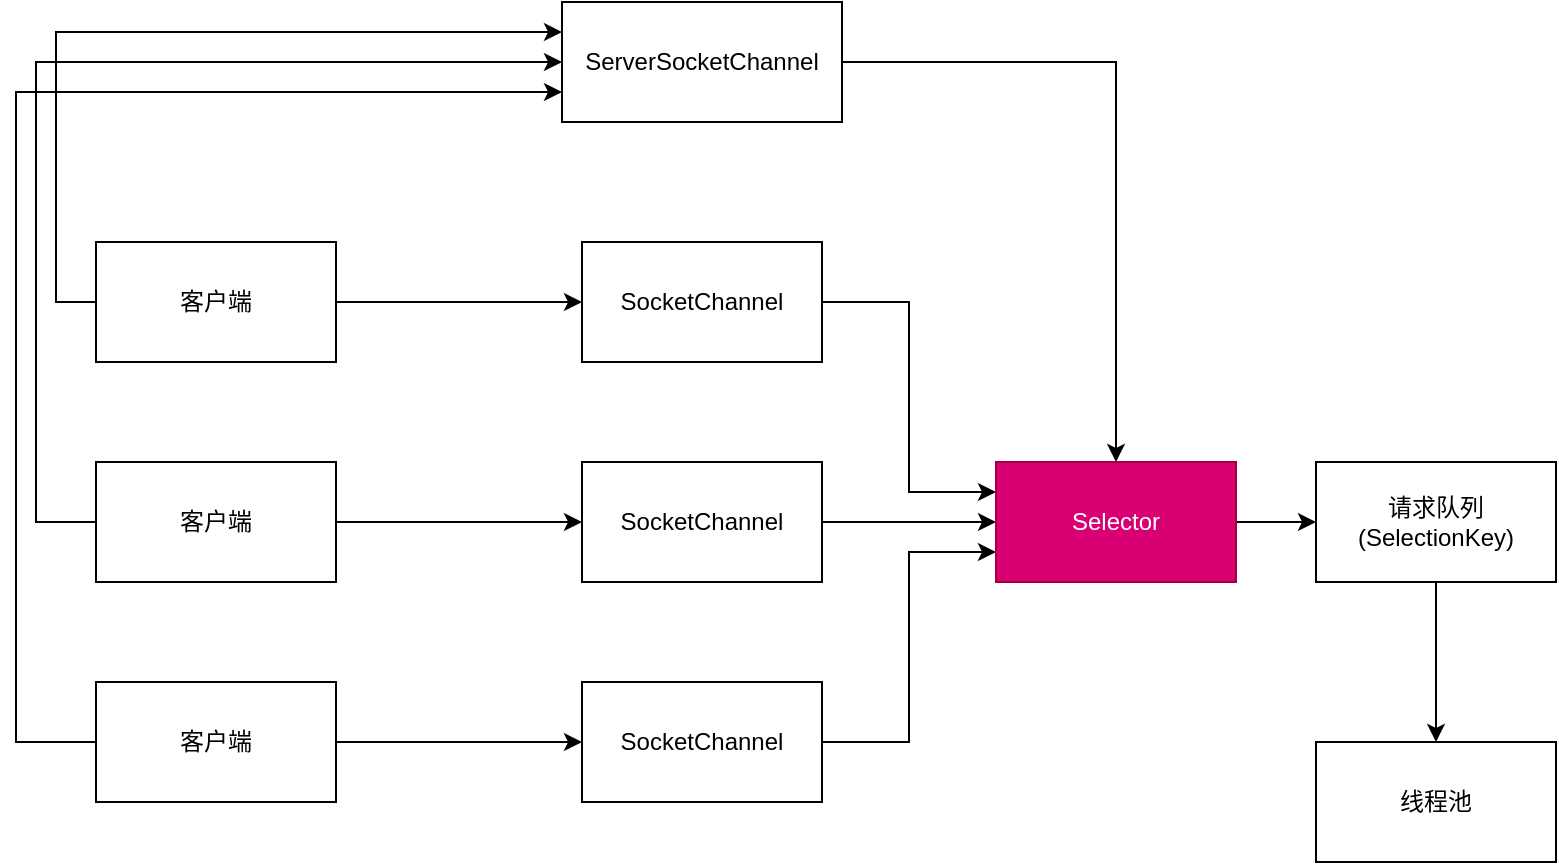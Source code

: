 <mxfile version="12.3.2" type="github" pages="1">
  <diagram id="AXix5uPONZG3c-1EUoav" name="第 1 页">
    <mxGraphModel dx="1422" dy="713" grid="1" gridSize="10" guides="1" tooltips="1" connect="1" arrows="1" fold="1" page="1" pageScale="1" pageWidth="827" pageHeight="1169" math="0" shadow="0">
      <root>
        <mxCell id="0"/>
        <mxCell id="1" parent="0"/>
        <mxCell id="E2xX7z22-sIPiFtW3mOA-16" style="edgeStyle=orthogonalEdgeStyle;rounded=0;orthogonalLoop=1;jettySize=auto;html=1;entryX=0;entryY=0.25;entryDx=0;entryDy=0;" edge="1" parent="1" source="E2xX7z22-sIPiFtW3mOA-1" target="E2xX7z22-sIPiFtW3mOA-8">
          <mxGeometry relative="1" as="geometry">
            <Array as="points">
              <mxPoint x="30" y="240"/>
              <mxPoint x="30" y="105"/>
            </Array>
          </mxGeometry>
        </mxCell>
        <mxCell id="E2xX7z22-sIPiFtW3mOA-19" style="edgeStyle=orthogonalEdgeStyle;rounded=0;orthogonalLoop=1;jettySize=auto;html=1;" edge="1" parent="1" source="E2xX7z22-sIPiFtW3mOA-1" target="E2xX7z22-sIPiFtW3mOA-5">
          <mxGeometry relative="1" as="geometry"/>
        </mxCell>
        <mxCell id="E2xX7z22-sIPiFtW3mOA-1" value="客户端" style="rounded=0;whiteSpace=wrap;html=1;" vertex="1" parent="1">
          <mxGeometry x="50" y="210" width="120" height="60" as="geometry"/>
        </mxCell>
        <mxCell id="E2xX7z22-sIPiFtW3mOA-17" style="edgeStyle=orthogonalEdgeStyle;rounded=0;orthogonalLoop=1;jettySize=auto;html=1;entryX=0;entryY=0.5;entryDx=0;entryDy=0;" edge="1" parent="1" source="E2xX7z22-sIPiFtW3mOA-3" target="E2xX7z22-sIPiFtW3mOA-8">
          <mxGeometry relative="1" as="geometry">
            <Array as="points">
              <mxPoint x="20" y="350"/>
              <mxPoint x="20" y="120"/>
            </Array>
          </mxGeometry>
        </mxCell>
        <mxCell id="E2xX7z22-sIPiFtW3mOA-20" style="edgeStyle=orthogonalEdgeStyle;rounded=0;orthogonalLoop=1;jettySize=auto;html=1;" edge="1" parent="1" source="E2xX7z22-sIPiFtW3mOA-3" target="E2xX7z22-sIPiFtW3mOA-6">
          <mxGeometry relative="1" as="geometry"/>
        </mxCell>
        <mxCell id="E2xX7z22-sIPiFtW3mOA-3" value="客户端" style="rounded=0;whiteSpace=wrap;html=1;" vertex="1" parent="1">
          <mxGeometry x="50" y="320" width="120" height="60" as="geometry"/>
        </mxCell>
        <mxCell id="E2xX7z22-sIPiFtW3mOA-18" style="edgeStyle=orthogonalEdgeStyle;rounded=0;orthogonalLoop=1;jettySize=auto;html=1;entryX=0;entryY=0.75;entryDx=0;entryDy=0;" edge="1" parent="1" source="E2xX7z22-sIPiFtW3mOA-4" target="E2xX7z22-sIPiFtW3mOA-8">
          <mxGeometry relative="1" as="geometry">
            <Array as="points">
              <mxPoint x="10" y="460"/>
              <mxPoint x="10" y="135"/>
            </Array>
          </mxGeometry>
        </mxCell>
        <mxCell id="E2xX7z22-sIPiFtW3mOA-21" style="edgeStyle=orthogonalEdgeStyle;rounded=0;orthogonalLoop=1;jettySize=auto;html=1;" edge="1" parent="1" source="E2xX7z22-sIPiFtW3mOA-4" target="E2xX7z22-sIPiFtW3mOA-7">
          <mxGeometry relative="1" as="geometry"/>
        </mxCell>
        <mxCell id="E2xX7z22-sIPiFtW3mOA-4" value="客户端" style="rounded=0;whiteSpace=wrap;html=1;" vertex="1" parent="1">
          <mxGeometry x="50" y="430" width="120" height="60" as="geometry"/>
        </mxCell>
        <mxCell id="E2xX7z22-sIPiFtW3mOA-24" style="edgeStyle=orthogonalEdgeStyle;rounded=0;orthogonalLoop=1;jettySize=auto;html=1;entryX=0;entryY=0.25;entryDx=0;entryDy=0;" edge="1" parent="1" source="E2xX7z22-sIPiFtW3mOA-5" target="E2xX7z22-sIPiFtW3mOA-22">
          <mxGeometry relative="1" as="geometry"/>
        </mxCell>
        <mxCell id="E2xX7z22-sIPiFtW3mOA-5" value="SocketChannel" style="rounded=0;whiteSpace=wrap;html=1;" vertex="1" parent="1">
          <mxGeometry x="293" y="210" width="120" height="60" as="geometry"/>
        </mxCell>
        <mxCell id="E2xX7z22-sIPiFtW3mOA-25" style="edgeStyle=orthogonalEdgeStyle;rounded=0;orthogonalLoop=1;jettySize=auto;html=1;entryX=0;entryY=0.5;entryDx=0;entryDy=0;" edge="1" parent="1" source="E2xX7z22-sIPiFtW3mOA-6" target="E2xX7z22-sIPiFtW3mOA-22">
          <mxGeometry relative="1" as="geometry"/>
        </mxCell>
        <mxCell id="E2xX7z22-sIPiFtW3mOA-6" value="SocketChannel" style="rounded=0;whiteSpace=wrap;html=1;" vertex="1" parent="1">
          <mxGeometry x="293" y="320" width="120" height="60" as="geometry"/>
        </mxCell>
        <mxCell id="E2xX7z22-sIPiFtW3mOA-26" style="edgeStyle=orthogonalEdgeStyle;rounded=0;orthogonalLoop=1;jettySize=auto;html=1;entryX=0;entryY=0.75;entryDx=0;entryDy=0;" edge="1" parent="1" source="E2xX7z22-sIPiFtW3mOA-7" target="E2xX7z22-sIPiFtW3mOA-22">
          <mxGeometry relative="1" as="geometry"/>
        </mxCell>
        <mxCell id="E2xX7z22-sIPiFtW3mOA-7" value="SocketChannel" style="rounded=0;whiteSpace=wrap;html=1;" vertex="1" parent="1">
          <mxGeometry x="293" y="430" width="120" height="60" as="geometry"/>
        </mxCell>
        <mxCell id="E2xX7z22-sIPiFtW3mOA-23" style="edgeStyle=orthogonalEdgeStyle;rounded=0;orthogonalLoop=1;jettySize=auto;html=1;entryX=0.5;entryY=0;entryDx=0;entryDy=0;" edge="1" parent="1" source="E2xX7z22-sIPiFtW3mOA-8" target="E2xX7z22-sIPiFtW3mOA-22">
          <mxGeometry relative="1" as="geometry"/>
        </mxCell>
        <mxCell id="E2xX7z22-sIPiFtW3mOA-8" value="ServerSocketChannel" style="rounded=0;whiteSpace=wrap;html=1;" vertex="1" parent="1">
          <mxGeometry x="283" y="90" width="140" height="60" as="geometry"/>
        </mxCell>
        <mxCell id="E2xX7z22-sIPiFtW3mOA-30" style="edgeStyle=orthogonalEdgeStyle;rounded=0;orthogonalLoop=1;jettySize=auto;html=1;entryX=0;entryY=0.5;entryDx=0;entryDy=0;" edge="1" parent="1" source="E2xX7z22-sIPiFtW3mOA-22" target="E2xX7z22-sIPiFtW3mOA-27">
          <mxGeometry relative="1" as="geometry"/>
        </mxCell>
        <mxCell id="E2xX7z22-sIPiFtW3mOA-22" value="Selector" style="rounded=0;whiteSpace=wrap;html=1;fillColor=#d80073;strokeColor=#A50040;fontColor=#ffffff;" vertex="1" parent="1">
          <mxGeometry x="500" y="320" width="120" height="60" as="geometry"/>
        </mxCell>
        <mxCell id="E2xX7z22-sIPiFtW3mOA-29" style="edgeStyle=orthogonalEdgeStyle;rounded=0;orthogonalLoop=1;jettySize=auto;html=1;entryX=0.5;entryY=0;entryDx=0;entryDy=0;" edge="1" parent="1" source="E2xX7z22-sIPiFtW3mOA-27" target="E2xX7z22-sIPiFtW3mOA-28">
          <mxGeometry relative="1" as="geometry"/>
        </mxCell>
        <mxCell id="E2xX7z22-sIPiFtW3mOA-27" value="请求队列&lt;br&gt;(SelectionKey)" style="rounded=0;whiteSpace=wrap;html=1;" vertex="1" parent="1">
          <mxGeometry x="660" y="320" width="120" height="60" as="geometry"/>
        </mxCell>
        <mxCell id="E2xX7z22-sIPiFtW3mOA-28" value="线程池" style="rounded=0;whiteSpace=wrap;html=1;" vertex="1" parent="1">
          <mxGeometry x="660" y="460" width="120" height="60" as="geometry"/>
        </mxCell>
      </root>
    </mxGraphModel>
  </diagram>
</mxfile>
